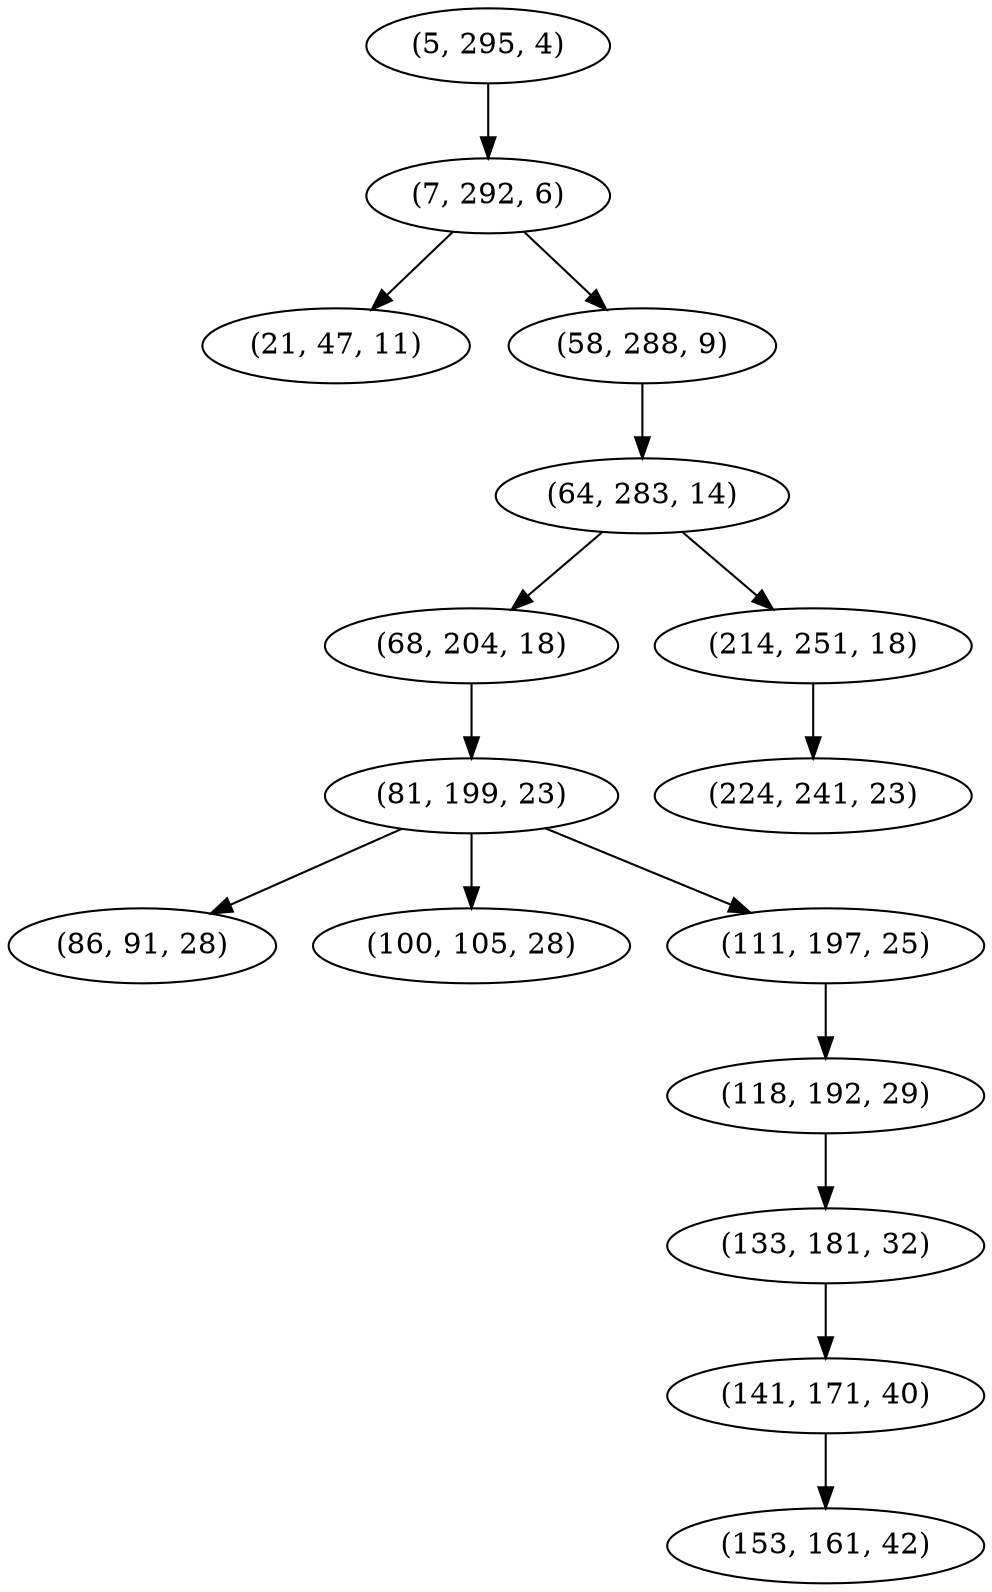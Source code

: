 digraph tree {
    "(5, 295, 4)";
    "(7, 292, 6)";
    "(21, 47, 11)";
    "(58, 288, 9)";
    "(64, 283, 14)";
    "(68, 204, 18)";
    "(81, 199, 23)";
    "(86, 91, 28)";
    "(100, 105, 28)";
    "(111, 197, 25)";
    "(118, 192, 29)";
    "(133, 181, 32)";
    "(141, 171, 40)";
    "(153, 161, 42)";
    "(214, 251, 18)";
    "(224, 241, 23)";
    "(5, 295, 4)" -> "(7, 292, 6)";
    "(7, 292, 6)" -> "(21, 47, 11)";
    "(7, 292, 6)" -> "(58, 288, 9)";
    "(58, 288, 9)" -> "(64, 283, 14)";
    "(64, 283, 14)" -> "(68, 204, 18)";
    "(64, 283, 14)" -> "(214, 251, 18)";
    "(68, 204, 18)" -> "(81, 199, 23)";
    "(81, 199, 23)" -> "(86, 91, 28)";
    "(81, 199, 23)" -> "(100, 105, 28)";
    "(81, 199, 23)" -> "(111, 197, 25)";
    "(111, 197, 25)" -> "(118, 192, 29)";
    "(118, 192, 29)" -> "(133, 181, 32)";
    "(133, 181, 32)" -> "(141, 171, 40)";
    "(141, 171, 40)" -> "(153, 161, 42)";
    "(214, 251, 18)" -> "(224, 241, 23)";
}
